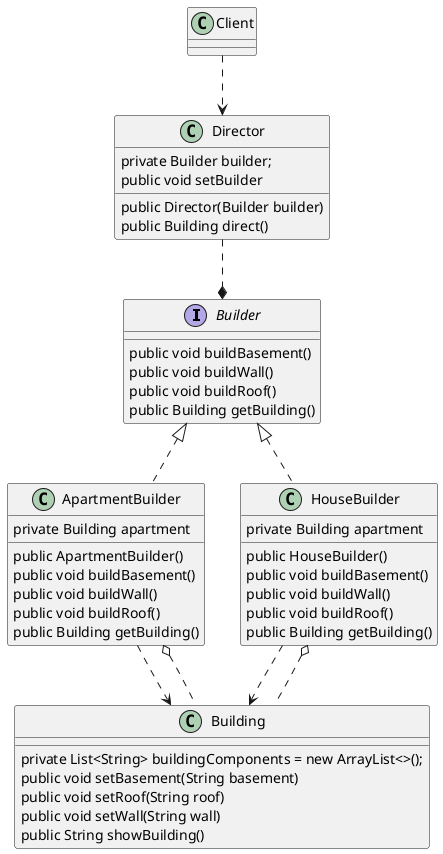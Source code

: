 @startuml
'https://plantuml.com/class-diagram



interface Builder {
    public void buildBasement()
    public void buildWall()
    public void buildRoof()
    public Building getBuilding()
}

class ApartmentBuilder{
    private Building apartment
    public ApartmentBuilder()
    public void buildBasement()
    public void buildWall()
    public void buildRoof()
    public Building getBuilding()
}

class Client

class HouseBuilder{
    private Building apartment
    public HouseBuilder()
    public void buildBasement()
    public void buildWall()
    public void buildRoof()
    public Building getBuilding()
}

class Director {
    private Builder builder;
    public Director(Builder builder)
    public void setBuilder
    public Building direct()
}

class Building {
    private List<String> buildingComponents = new ArrayList<>();
    public void setBasement(String basement)
    public void setRoof(String roof)
    public void setWall(String wall)
    public String showBuilding()
}
Client  ..> Director

Builder <|.. ApartmentBuilder
Builder <|.. HouseBuilder

Director ..* Builder

ApartmentBuilder ..> Building
ApartmentBuilder o.. Building

HouseBuilder ..> Building
HouseBuilder o.. Building


@enduml